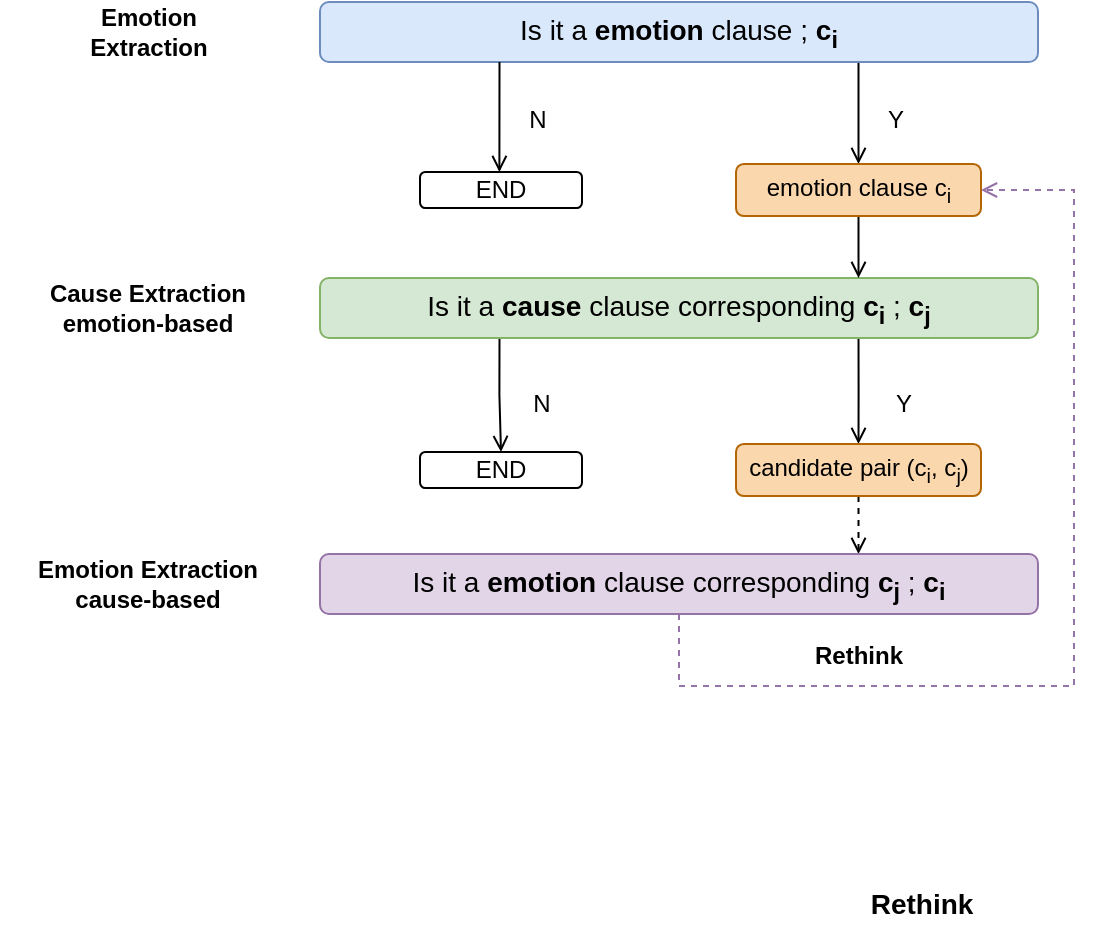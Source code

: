 <mxfile version="14.8.5" type="github">
  <diagram id="khBhBWoCP3W4C1DKPCGf" name="Page-1">
    <mxGraphModel dx="748" dy="408" grid="0" gridSize="10" guides="1" tooltips="1" connect="1" arrows="1" fold="1" page="1" pageScale="1" pageWidth="827" pageHeight="1169" background="none" math="0" shadow="0">
      <root>
        <mxCell id="0" />
        <mxCell id="1" parent="0" />
        <mxCell id="Rp98vRauL4UU2274sa19-13" style="edgeStyle=orthogonalEdgeStyle;rounded=0;orthogonalLoop=1;jettySize=auto;html=1;entryX=0.5;entryY=0;entryDx=0;entryDy=0;exitX=0.75;exitY=1;exitDx=0;exitDy=0;endArrow=open;endFill=0;" parent="1" source="Rp98vRauL4UU2274sa19-1" target="Rp98vRauL4UU2274sa19-8" edge="1">
          <mxGeometry relative="1" as="geometry" />
        </mxCell>
        <mxCell id="Rp98vRauL4UU2274sa19-1" value="&lt;font style=&quot;font-size: 14px&quot;&gt;Is it a &lt;b&gt;emotion&lt;/b&gt; clause ; &lt;b&gt;c&lt;sub&gt;i&lt;/sub&gt;&lt;/b&gt;&lt;/font&gt;" style="rounded=1;whiteSpace=wrap;html=1;fillColor=#dae8fc;strokeColor=#6c8ebf;" parent="1" vertex="1">
          <mxGeometry x="220" y="7" width="359" height="30" as="geometry" />
        </mxCell>
        <mxCell id="Rp98vRauL4UU2274sa19-6" style="edgeStyle=orthogonalEdgeStyle;rounded=0;orthogonalLoop=1;jettySize=auto;html=1;exitX=0.25;exitY=1;exitDx=0;exitDy=0;endArrow=open;endFill=0;" parent="1" source="Rp98vRauL4UU2274sa19-1" target="Rp98vRauL4UU2274sa19-4" edge="1">
          <mxGeometry relative="1" as="geometry">
            <Array as="points">
              <mxPoint x="310" y="91" />
              <mxPoint x="310" y="91" />
            </Array>
          </mxGeometry>
        </mxCell>
        <mxCell id="Rp98vRauL4UU2274sa19-4" value="END" style="rounded=1;whiteSpace=wrap;html=1;" parent="1" vertex="1">
          <mxGeometry x="270" y="92" width="81" height="18" as="geometry" />
        </mxCell>
        <mxCell id="Rp98vRauL4UU2274sa19-11" style="edgeStyle=orthogonalEdgeStyle;rounded=0;orthogonalLoop=1;jettySize=auto;html=1;entryX=0.5;entryY=0;entryDx=0;entryDy=0;exitX=0.25;exitY=1;exitDx=0;exitDy=0;endArrow=open;endFill=0;" parent="1" source="Rp98vRauL4UU2274sa19-7" target="Rp98vRauL4UU2274sa19-10" edge="1">
          <mxGeometry relative="1" as="geometry" />
        </mxCell>
        <mxCell id="dOx7lQmqVeihcCoa1Gqu-7" style="edgeStyle=orthogonalEdgeStyle;rounded=0;orthogonalLoop=1;jettySize=auto;html=1;exitX=0.75;exitY=1;exitDx=0;exitDy=0;endArrow=open;endFill=0;" edge="1" parent="1" source="Rp98vRauL4UU2274sa19-7" target="Rp98vRauL4UU2274sa19-12">
          <mxGeometry relative="1" as="geometry" />
        </mxCell>
        <mxCell id="Rp98vRauL4UU2274sa19-7" value="&lt;font style=&quot;font-size: 14px&quot;&gt;Is it a &lt;b&gt;cause&lt;/b&gt; clause corresponding &lt;b&gt;c&lt;sub&gt;i&lt;/sub&gt;&lt;/b&gt; ; &lt;b&gt;c&lt;sub&gt;j&lt;/sub&gt;&lt;/b&gt;&lt;/font&gt;" style="rounded=1;whiteSpace=wrap;html=1;fillColor=#d5e8d4;strokeColor=#82b366;" parent="1" vertex="1">
          <mxGeometry x="220" y="145" width="359" height="30" as="geometry" />
        </mxCell>
        <mxCell id="dOx7lQmqVeihcCoa1Gqu-4" style="edgeStyle=orthogonalEdgeStyle;rounded=0;orthogonalLoop=1;jettySize=auto;html=1;entryX=0.75;entryY=0;entryDx=0;entryDy=0;endArrow=open;endFill=0;" edge="1" parent="1" source="Rp98vRauL4UU2274sa19-8" target="Rp98vRauL4UU2274sa19-7">
          <mxGeometry relative="1" as="geometry" />
        </mxCell>
        <mxCell id="Rp98vRauL4UU2274sa19-8" value="emotion clause c&lt;sub&gt;i&lt;/sub&gt;" style="rounded=1;whiteSpace=wrap;html=1;fillColor=#fad7ac;strokeColor=#b46504;" parent="1" vertex="1">
          <mxGeometry x="428" y="88" width="122.5" height="26" as="geometry" />
        </mxCell>
        <mxCell id="Rp98vRauL4UU2274sa19-10" value="END" style="rounded=1;whiteSpace=wrap;html=1;" parent="1" vertex="1">
          <mxGeometry x="270" y="232" width="81" height="18" as="geometry" />
        </mxCell>
        <mxCell id="dOx7lQmqVeihcCoa1Gqu-10" style="edgeStyle=orthogonalEdgeStyle;rounded=0;orthogonalLoop=1;jettySize=auto;html=1;entryX=0.75;entryY=0;entryDx=0;entryDy=0;endArrow=open;endFill=0;dashed=1;" edge="1" parent="1" source="Rp98vRauL4UU2274sa19-12" target="Rp98vRauL4UU2274sa19-16">
          <mxGeometry relative="1" as="geometry" />
        </mxCell>
        <mxCell id="Rp98vRauL4UU2274sa19-12" value="candidate pair (c&lt;sub&gt;i&lt;/sub&gt;, c&lt;sub&gt;j&lt;/sub&gt;)" style="rounded=1;whiteSpace=wrap;html=1;fillColor=#fad7ac;strokeColor=#b46504;" parent="1" vertex="1">
          <mxGeometry x="428" y="228" width="122.5" height="26" as="geometry" />
        </mxCell>
        <mxCell id="dOx7lQmqVeihcCoa1Gqu-11" style="edgeStyle=orthogonalEdgeStyle;rounded=0;orthogonalLoop=1;jettySize=auto;html=1;entryX=1;entryY=0.5;entryDx=0;entryDy=0;dashed=1;endArrow=open;endFill=0;fillColor=#e1d5e7;strokeColor=#9673a6;" edge="1" parent="1" source="Rp98vRauL4UU2274sa19-16" target="Rp98vRauL4UU2274sa19-8">
          <mxGeometry relative="1" as="geometry">
            <Array as="points">
              <mxPoint x="400" y="349" />
              <mxPoint x="597" y="349" />
              <mxPoint x="597" y="101" />
            </Array>
          </mxGeometry>
        </mxCell>
        <mxCell id="Rp98vRauL4UU2274sa19-16" value="&lt;font style=&quot;font-size: 14px&quot;&gt;Is it a &lt;b&gt;emotion&lt;/b&gt; clause corresponding &lt;b&gt;c&lt;sub&gt;j&lt;/sub&gt;&lt;/b&gt;&amp;nbsp;; &lt;b&gt;c&lt;sub&gt;i&lt;/sub&gt;&lt;/b&gt;&lt;/font&gt;" style="rounded=1;whiteSpace=wrap;html=1;fillColor=#e1d5e7;strokeColor=#9673a6;" parent="1" vertex="1">
          <mxGeometry x="220" y="283" width="359" height="30" as="geometry" />
        </mxCell>
        <mxCell id="Rp98vRauL4UU2274sa19-18" value="&lt;b&gt;Emotion&lt;br&gt;Extraction&lt;/b&gt;" style="text;html=1;strokeColor=none;fillColor=none;align=center;verticalAlign=middle;whiteSpace=wrap;rounded=0;" parent="1" vertex="1">
          <mxGeometry x="60.5" y="12" width="147" height="20" as="geometry" />
        </mxCell>
        <mxCell id="Rp98vRauL4UU2274sa19-19" value="&lt;b&gt;Cause Extraction &lt;br&gt;emotion-based&lt;/b&gt;" style="text;html=1;strokeColor=none;fillColor=none;align=center;verticalAlign=middle;whiteSpace=wrap;rounded=0;" parent="1" vertex="1">
          <mxGeometry x="66.25" y="150" width="135.5" height="20" as="geometry" />
        </mxCell>
        <mxCell id="Rp98vRauL4UU2274sa19-20" value="&lt;b&gt;Emotion Extraction &lt;br&gt;cause-based&lt;/b&gt;" style="text;html=1;strokeColor=none;fillColor=none;align=center;verticalAlign=middle;whiteSpace=wrap;rounded=0;" parent="1" vertex="1">
          <mxGeometry x="67" y="288" width="134" height="20" as="geometry" />
        </mxCell>
        <mxCell id="Rp98vRauL4UU2274sa19-25" value="&lt;b&gt;&lt;font style=&quot;font-size: 14px&quot;&gt;Rethink&lt;/font&gt;&lt;/b&gt;" style="text;html=1;strokeColor=none;fillColor=none;align=center;verticalAlign=middle;whiteSpace=wrap;rounded=0;" parent="1" vertex="1">
          <mxGeometry x="501" y="448" width="40" height="20" as="geometry" />
        </mxCell>
        <mxCell id="dOx7lQmqVeihcCoa1Gqu-2" value="N" style="text;html=1;strokeColor=none;fillColor=none;align=center;verticalAlign=middle;whiteSpace=wrap;rounded=0;" vertex="1" parent="1">
          <mxGeometry x="309" y="56" width="40" height="20" as="geometry" />
        </mxCell>
        <mxCell id="dOx7lQmqVeihcCoa1Gqu-3" value="Y" style="text;html=1;strokeColor=none;fillColor=none;align=center;verticalAlign=middle;whiteSpace=wrap;rounded=0;" vertex="1" parent="1">
          <mxGeometry x="488" y="56" width="40" height="20" as="geometry" />
        </mxCell>
        <mxCell id="dOx7lQmqVeihcCoa1Gqu-8" value="N" style="text;html=1;strokeColor=none;fillColor=none;align=center;verticalAlign=middle;whiteSpace=wrap;rounded=0;" vertex="1" parent="1">
          <mxGeometry x="311" y="198" width="40" height="20" as="geometry" />
        </mxCell>
        <mxCell id="dOx7lQmqVeihcCoa1Gqu-9" value="Y" style="text;html=1;strokeColor=none;fillColor=none;align=center;verticalAlign=middle;whiteSpace=wrap;rounded=0;" vertex="1" parent="1">
          <mxGeometry x="492" y="198" width="40" height="20" as="geometry" />
        </mxCell>
        <mxCell id="dOx7lQmqVeihcCoa1Gqu-12" value="&lt;b&gt;Rethink&lt;/b&gt;" style="text;html=1;strokeColor=none;fillColor=none;align=center;verticalAlign=middle;whiteSpace=wrap;rounded=0;" vertex="1" parent="1">
          <mxGeometry x="461.88" y="324" width="54.75" height="20" as="geometry" />
        </mxCell>
      </root>
    </mxGraphModel>
  </diagram>
</mxfile>
